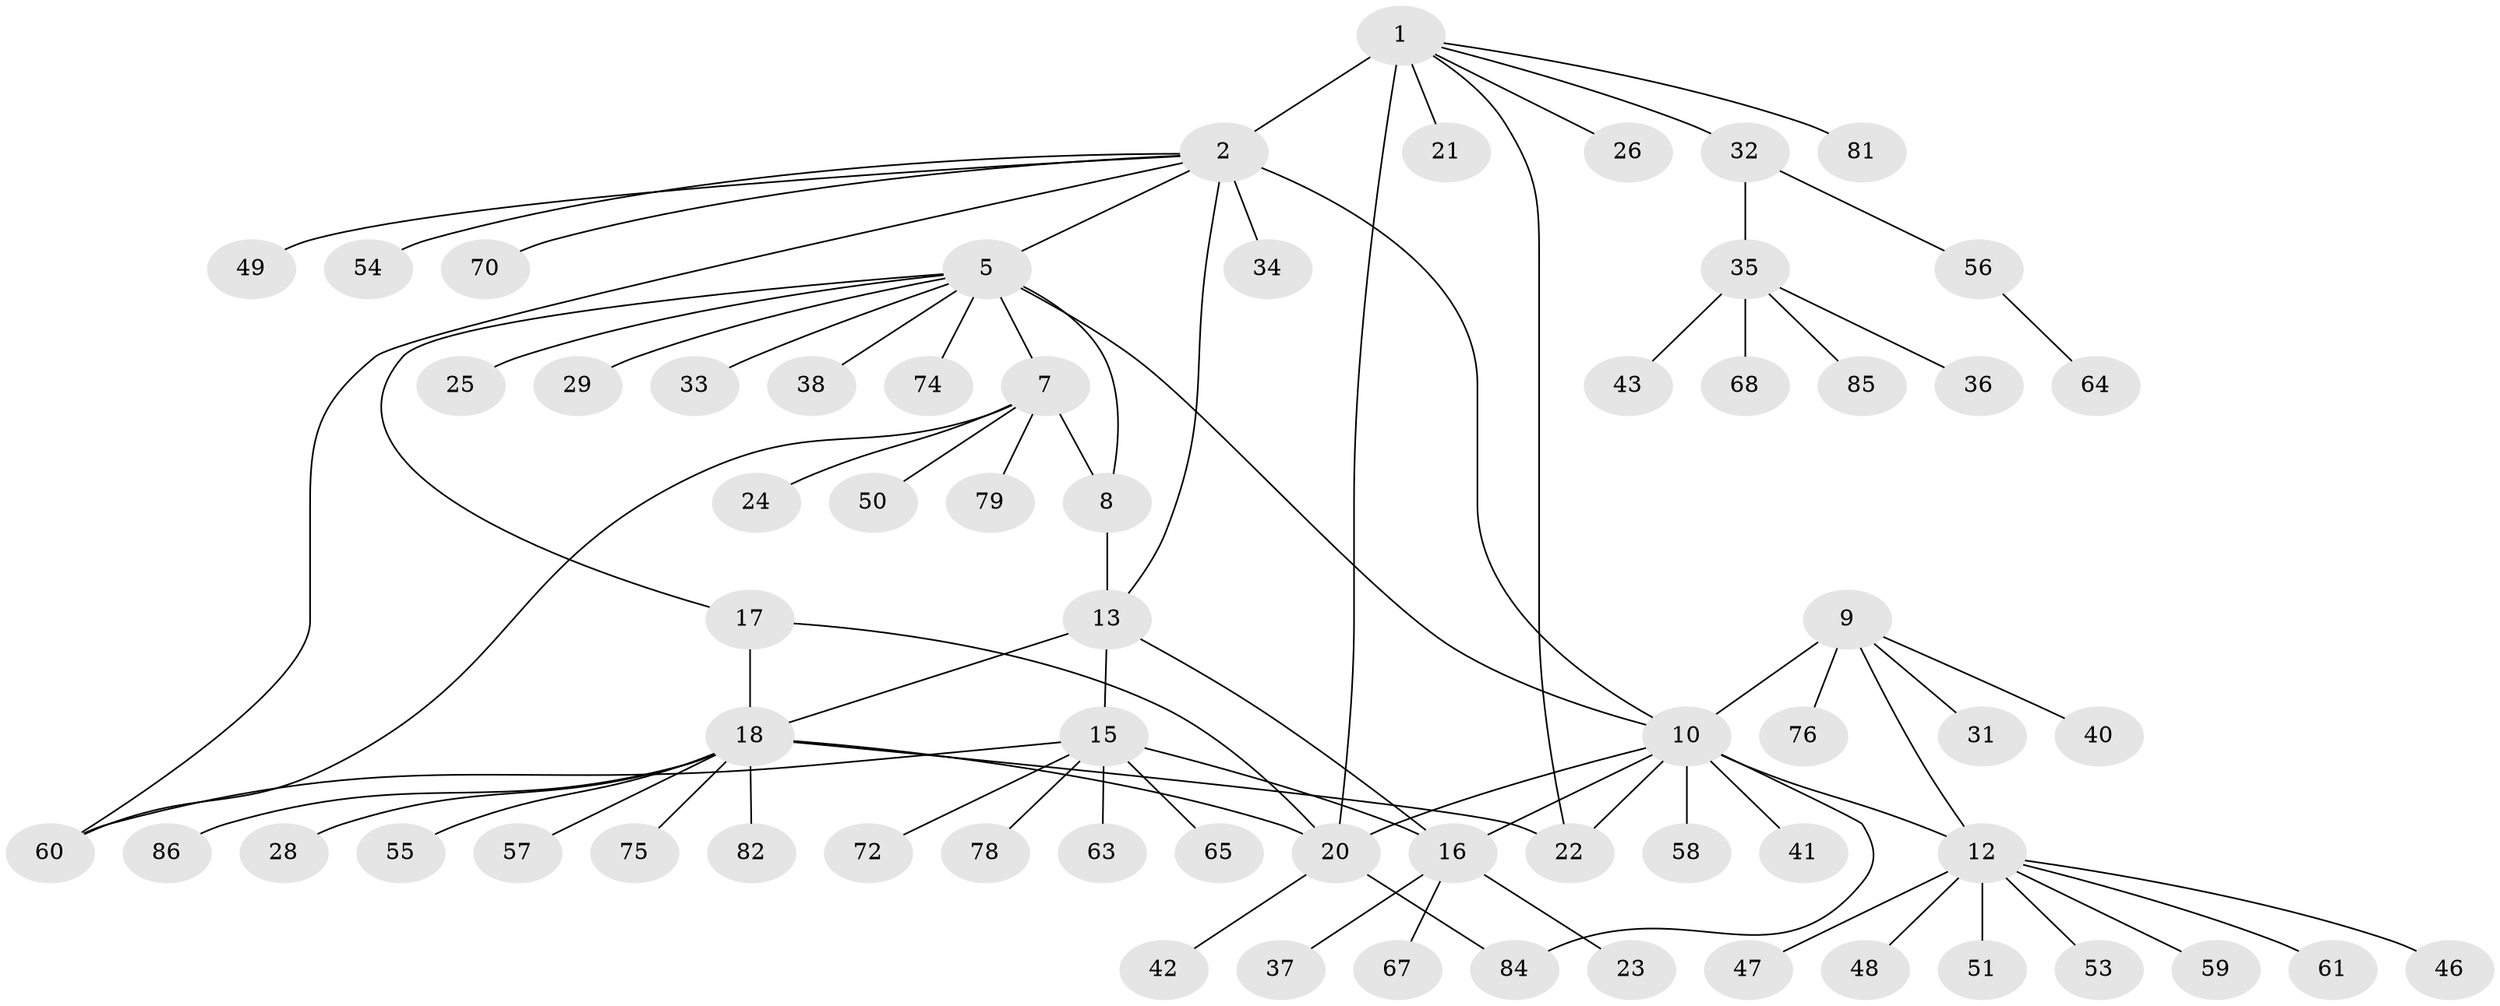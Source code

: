 // Generated by graph-tools (version 1.1) at 2025/52/02/27/25 19:52:19]
// undirected, 66 vertices, 80 edges
graph export_dot {
graph [start="1"]
  node [color=gray90,style=filled];
  1 [super="+3"];
  2 [super="+4"];
  5 [super="+6"];
  7 [super="+66"];
  8 [super="+62"];
  9 [super="+71"];
  10 [super="+11"];
  12 [super="+77"];
  13 [super="+14"];
  15 [super="+30"];
  16 [super="+80"];
  17;
  18 [super="+19"];
  20 [super="+52"];
  21;
  22 [super="+27"];
  23;
  24;
  25;
  26;
  28;
  29;
  31;
  32 [super="+45"];
  33;
  34;
  35 [super="+39"];
  36 [super="+44"];
  37;
  38;
  40;
  41;
  42;
  43;
  46;
  47;
  48;
  49;
  50;
  51;
  53;
  54;
  55;
  56;
  57;
  58 [super="+73"];
  59 [super="+69"];
  60 [super="+83"];
  61;
  63;
  64;
  65;
  67;
  68;
  70;
  72;
  74;
  75;
  76;
  78;
  79;
  81;
  82;
  84;
  85;
  86;
  1 -- 2 [weight=4];
  1 -- 32;
  1 -- 81;
  1 -- 20;
  1 -- 21;
  1 -- 22;
  1 -- 26;
  2 -- 5;
  2 -- 34;
  2 -- 70;
  2 -- 10;
  2 -- 13;
  2 -- 49;
  2 -- 54;
  2 -- 60;
  5 -- 7 [weight=2];
  5 -- 8 [weight=2];
  5 -- 29;
  5 -- 33;
  5 -- 10;
  5 -- 17;
  5 -- 38;
  5 -- 25;
  5 -- 74;
  7 -- 8;
  7 -- 24;
  7 -- 50;
  7 -- 60;
  7 -- 79;
  8 -- 13;
  9 -- 10 [weight=2];
  9 -- 12;
  9 -- 31;
  9 -- 40;
  9 -- 76;
  10 -- 12 [weight=2];
  10 -- 16;
  10 -- 20;
  10 -- 41;
  10 -- 84;
  10 -- 22;
  10 -- 58;
  12 -- 46;
  12 -- 47;
  12 -- 48;
  12 -- 51;
  12 -- 53;
  12 -- 59;
  12 -- 61;
  13 -- 15 [weight=2];
  13 -- 16 [weight=2];
  13 -- 18;
  15 -- 16;
  15 -- 63;
  15 -- 65;
  15 -- 72;
  15 -- 78;
  15 -- 60;
  16 -- 23;
  16 -- 37;
  16 -- 67;
  17 -- 18 [weight=2];
  17 -- 20;
  18 -- 20 [weight=2];
  18 -- 28;
  18 -- 86;
  18 -- 82;
  18 -- 55;
  18 -- 57;
  18 -- 75;
  18 -- 22;
  20 -- 42;
  20 -- 84;
  32 -- 35;
  32 -- 56;
  35 -- 36;
  35 -- 43;
  35 -- 68;
  35 -- 85;
  56 -- 64;
}
